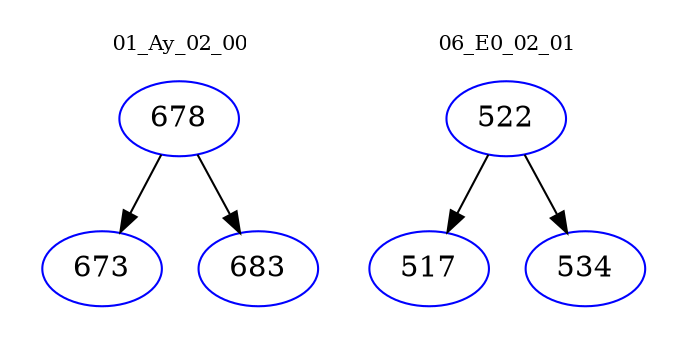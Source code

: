 digraph{
subgraph cluster_0 {
color = white
label = "01_Ay_02_00";
fontsize=10;
T0_678 [label="678", color="blue"]
T0_678 -> T0_673 [color="black"]
T0_673 [label="673", color="blue"]
T0_678 -> T0_683 [color="black"]
T0_683 [label="683", color="blue"]
}
subgraph cluster_1 {
color = white
label = "06_E0_02_01";
fontsize=10;
T1_522 [label="522", color="blue"]
T1_522 -> T1_517 [color="black"]
T1_517 [label="517", color="blue"]
T1_522 -> T1_534 [color="black"]
T1_534 [label="534", color="blue"]
}
}
